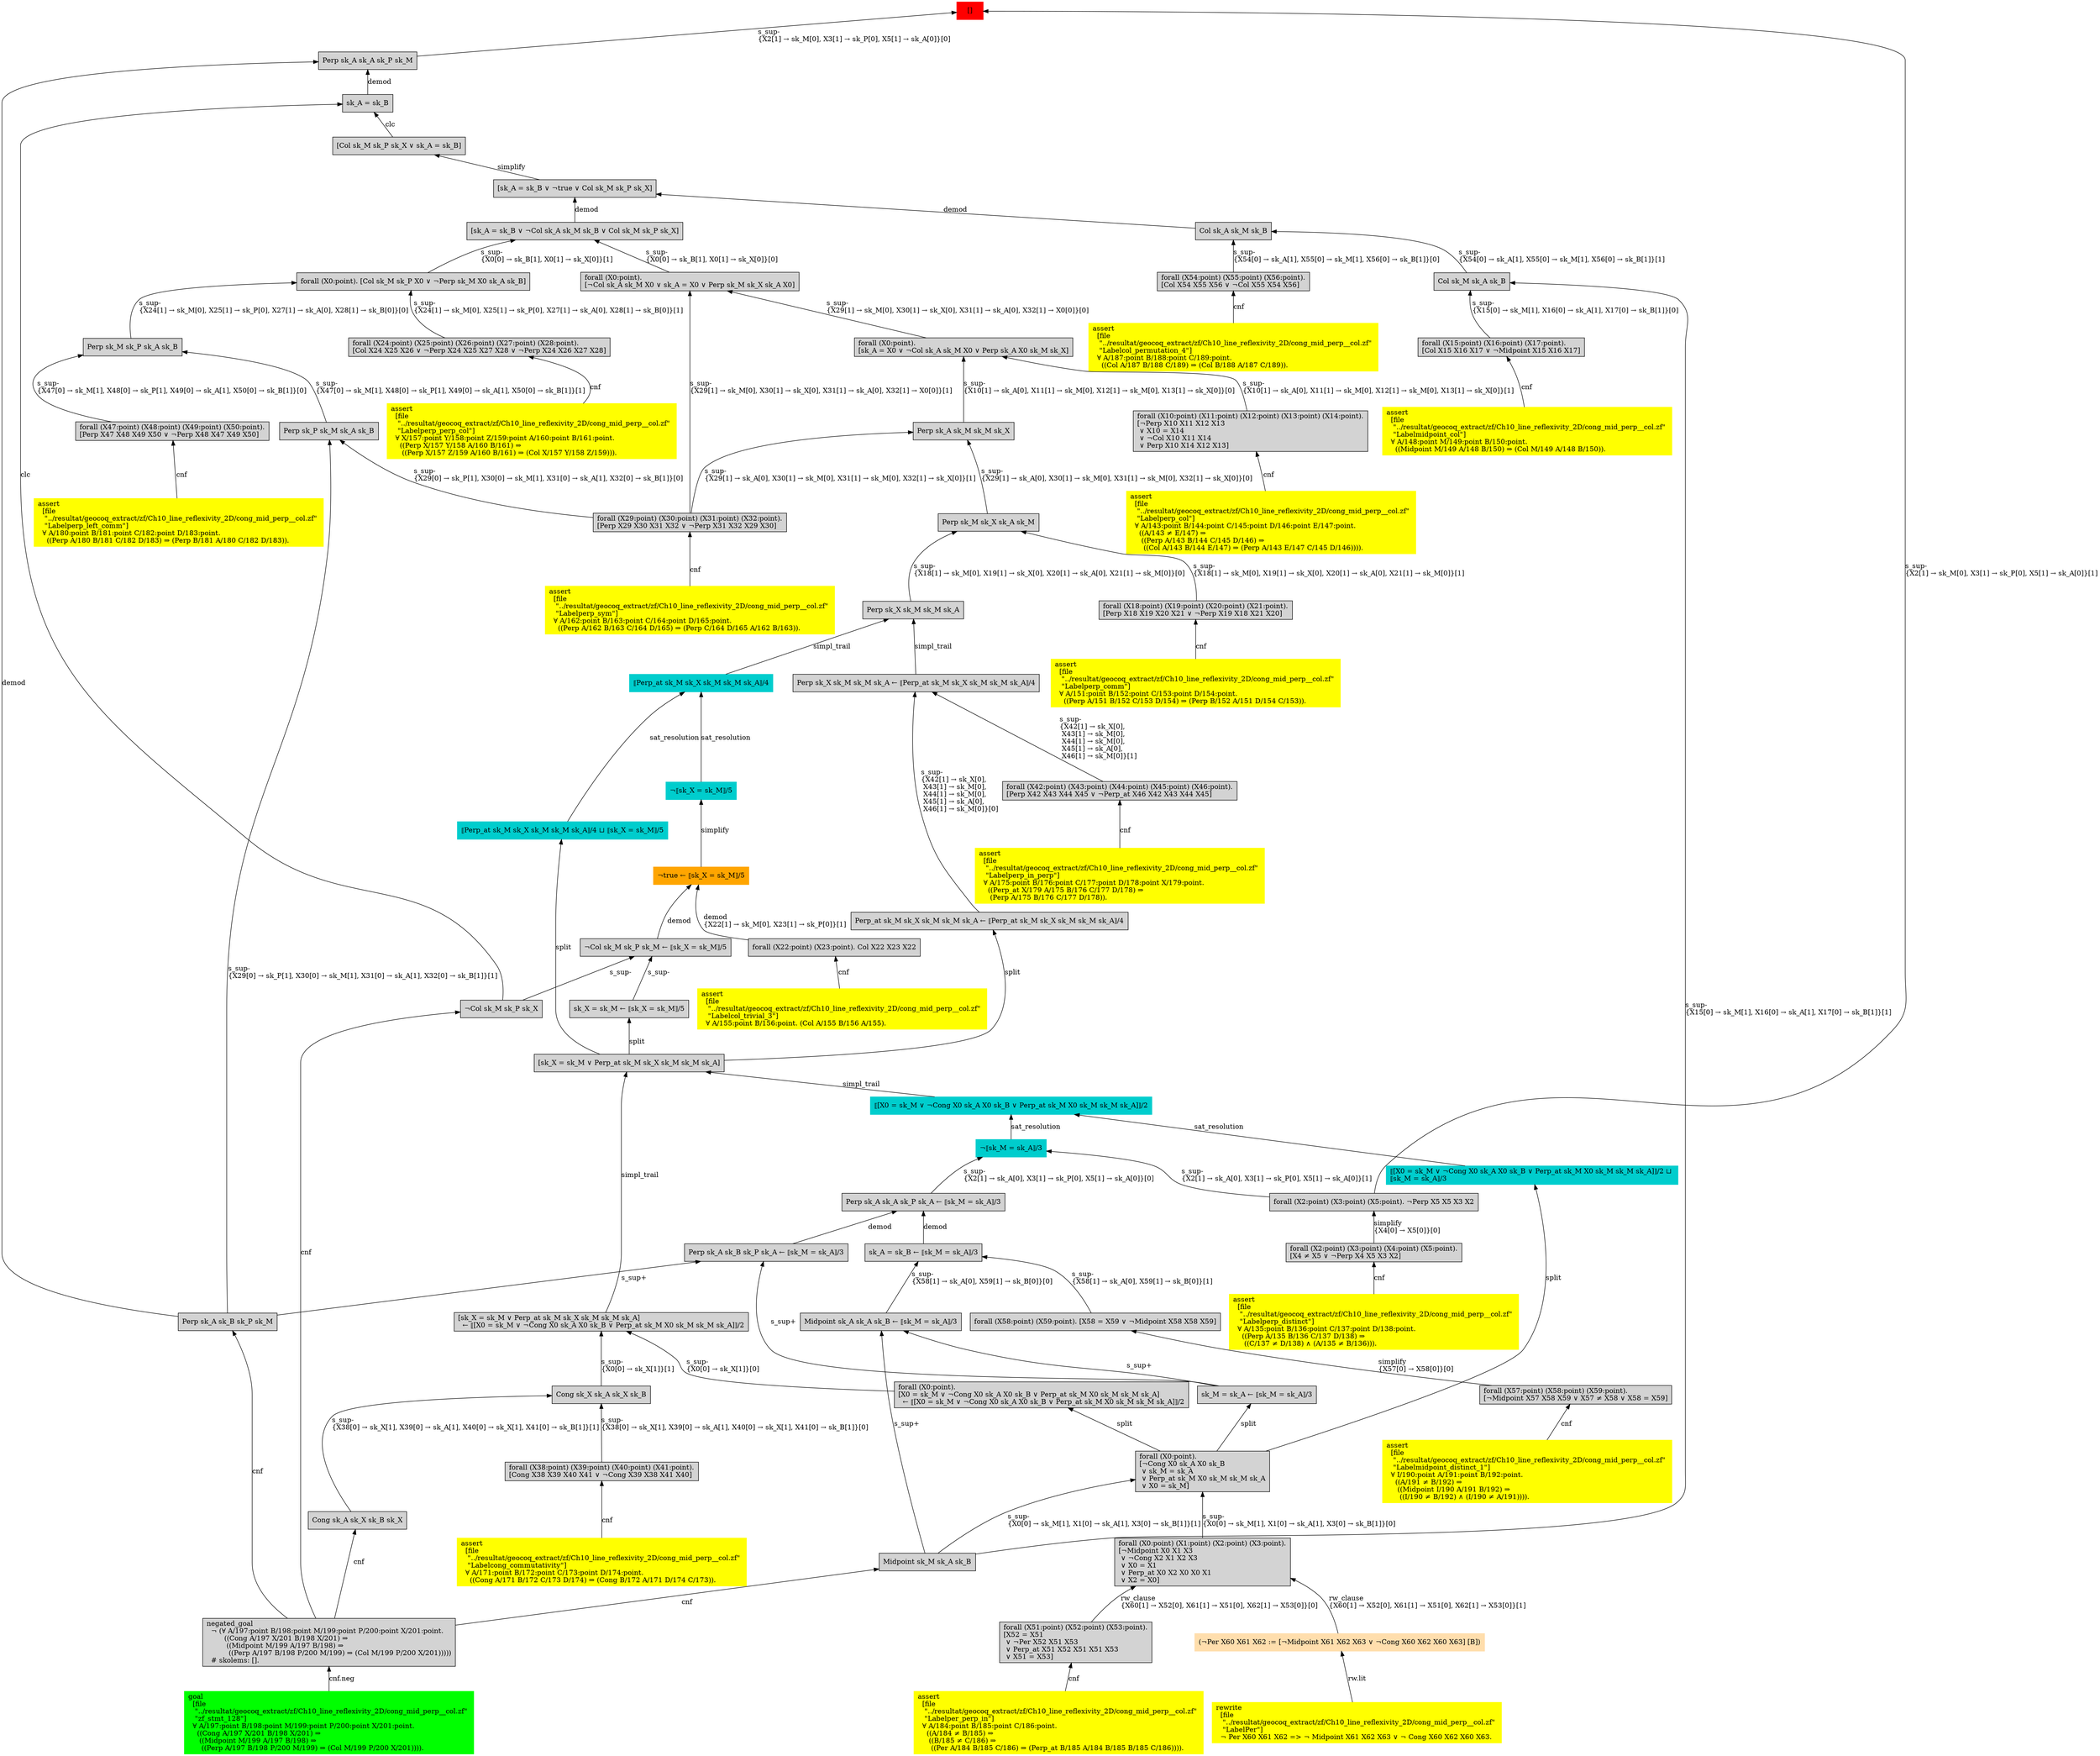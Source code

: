 digraph "unsat_graph" {
  vertex_0 [color=red, label="[]", shape=box, style=filled];
  vertex_0 -> vertex_1 [label="s_sup-\l\{X2[1] → sk_M[0], X3[1] → sk_P[0], X5[1] → sk_A[0]\}[1]\l", dir="back"];
  vertex_1 [shape=box, label="forall (X2:point) (X3:point) (X5:point). ¬Perp X5 X5 X3 X2\l", style=filled];
  vertex_1 -> vertex_2 [label="simplify\l\{X4[0] → X5[0]\}[0]\l", dir="back"];
  vertex_2 [shape=box, label="forall (X2:point) (X3:point) (X4:point) (X5:point).\l[X4 ≠ X5 ∨ ¬Perp X4 X5 X3 X2]\l", style=filled];
  vertex_2 -> vertex_3 [label="cnf", dir="back"];
  vertex_3 [color=yellow, shape=box, label="assert\l  [file\l   \"../resultat/geocoq_extract/zf/Ch10_line_reflexivity_2D/cong_mid_perp__col.zf\" \l   \"Labelperp_distinct\"]\l  ∀ A/135:point B/136:point C/137:point D/138:point.\l    ((Perp A/135 B/136 C/137 D/138) ⇒\l     ((C/137 ≠ D/138) ∧ (A/135 ≠ B/136))).\l", style=filled];
  vertex_0 -> vertex_4 [label="s_sup-\l\{X2[1] → sk_M[0], X3[1] → sk_P[0], X5[1] → sk_A[0]\}[0]\l", dir="back"];
  vertex_4 [shape=box, label="Perp sk_A sk_A sk_P sk_M\l", style=filled];
  vertex_4 -> vertex_5 [label="demod", dir="back"];
  vertex_5 [shape=box, label="sk_A = sk_B\l", style=filled];
  vertex_5 -> vertex_6 [label="clc", dir="back"];
  vertex_6 [shape=box, label="¬Col sk_M sk_P sk_X\l", style=filled];
  vertex_6 -> vertex_7 [label="cnf", dir="back"];
  vertex_7 [shape=box, label="negated_goal\l  ¬ (∀ A/197:point B/198:point M/199:point P/200:point X/201:point.\l        ((Cong A/197 X/201 B/198 X/201) ⇒\l         ((Midpoint M/199 A/197 B/198) ⇒\l          ((Perp A/197 B/198 P/200 M/199) ⇒ (Col M/199 P/200 X/201)))))\l  # skolems: [].\l", style=filled];
  vertex_7 -> vertex_8 [label="cnf.neg", dir="back"];
  vertex_8 [color=green, shape=box, label="goal\l  [file\l   \"../resultat/geocoq_extract/zf/Ch10_line_reflexivity_2D/cong_mid_perp__col.zf\" \l   \"zf_stmt_128\"]\l  ∀ A/197:point B/198:point M/199:point P/200:point X/201:point.\l    ((Cong A/197 X/201 B/198 X/201) ⇒\l     ((Midpoint M/199 A/197 B/198) ⇒\l      ((Perp A/197 B/198 P/200 M/199) ⇒ (Col M/199 P/200 X/201)))).\l", style=filled];
  vertex_5 -> vertex_9 [label="clc", dir="back"];
  vertex_9 [shape=box, label="[Col sk_M sk_P sk_X ∨ sk_A = sk_B]\l", style=filled];
  vertex_9 -> vertex_10 [label="simplify", dir="back"];
  vertex_10 [shape=box, label="[sk_A = sk_B ∨ ¬true ∨ Col sk_M sk_P sk_X]\l", style=filled];
  vertex_10 -> vertex_11 [label="demod", dir="back"];
  vertex_11 [shape=box, label="Col sk_A sk_M sk_B\l", style=filled];
  vertex_11 -> vertex_12 [label="s_sup-\l\{X54[0] → sk_A[1], X55[0] → sk_M[1], X56[0] → sk_B[1]\}[0]\l", dir="back"];
  vertex_12 [shape=box, label="forall (X54:point) (X55:point) (X56:point).\l[Col X54 X55 X56 ∨ ¬Col X55 X54 X56]\l", style=filled];
  vertex_12 -> vertex_13 [label="cnf", dir="back"];
  vertex_13 [color=yellow, shape=box, label="assert\l  [file\l   \"../resultat/geocoq_extract/zf/Ch10_line_reflexivity_2D/cong_mid_perp__col.zf\" \l   \"Labelcol_permutation_4\"]\l  ∀ A/187:point B/188:point C/189:point.\l    ((Col A/187 B/188 C/189) ⇒ (Col B/188 A/187 C/189)).\l", style=filled];
  vertex_11 -> vertex_14 [label="s_sup-\l\{X54[0] → sk_A[1], X55[0] → sk_M[1], X56[0] → sk_B[1]\}[1]\l", dir="back"];
  vertex_14 [shape=box, label="Col sk_M sk_A sk_B\l", style=filled];
  vertex_14 -> vertex_15 [label="s_sup-\l\{X15[0] → sk_M[1], X16[0] → sk_A[1], X17[0] → sk_B[1]\}[0]\l", dir="back"];
  vertex_15 [shape=box, label="forall (X15:point) (X16:point) (X17:point).\l[Col X15 X16 X17 ∨ ¬Midpoint X15 X16 X17]\l", style=filled];
  vertex_15 -> vertex_16 [label="cnf", dir="back"];
  vertex_16 [color=yellow, shape=box, label="assert\l  [file\l   \"../resultat/geocoq_extract/zf/Ch10_line_reflexivity_2D/cong_mid_perp__col.zf\" \l   \"Labelmidpoint_col\"]\l  ∀ A/148:point M/149:point B/150:point.\l    ((Midpoint M/149 A/148 B/150) ⇒ (Col M/149 A/148 B/150)).\l", style=filled];
  vertex_14 -> vertex_17 [label="s_sup-\l\{X15[0] → sk_M[1], X16[0] → sk_A[1], X17[0] → sk_B[1]\}[1]\l", dir="back"];
  vertex_17 [shape=box, label="Midpoint sk_M sk_A sk_B\l", style=filled];
  vertex_17 -> vertex_7 [label="cnf", dir="back"];
  vertex_10 -> vertex_18 [label="demod", dir="back"];
  vertex_18 [shape=box, label="[sk_A = sk_B ∨ ¬Col sk_A sk_M sk_B ∨ Col sk_M sk_P sk_X]\l", style=filled];
  vertex_18 -> vertex_19 [label="s_sup-\l\{X0[0] → sk_B[1], X0[1] → sk_X[0]\}[1]\l", dir="back"];
  vertex_19 [shape=box, label="forall (X0:point). [Col sk_M sk_P X0 ∨ ¬Perp sk_M X0 sk_A sk_B]\l", style=filled];
  vertex_19 -> vertex_20 [label="s_sup-\l\{X24[1] → sk_M[0], X25[1] → sk_P[0], X27[1] → sk_A[0], X28[1] → sk_B[0]\}[1]\l", dir="back"];
  vertex_20 [shape=box, label="forall (X24:point) (X25:point) (X26:point) (X27:point) (X28:point).\l[Col X24 X25 X26 ∨ ¬Perp X24 X25 X27 X28 ∨ ¬Perp X24 X26 X27 X28]\l", style=filled];
  vertex_20 -> vertex_21 [label="cnf", dir="back"];
  vertex_21 [color=yellow, shape=box, label="assert\l  [file\l   \"../resultat/geocoq_extract/zf/Ch10_line_reflexivity_2D/cong_mid_perp__col.zf\" \l   \"Labelperp_perp_col\"]\l  ∀ X/157:point Y/158:point Z/159:point A/160:point B/161:point.\l    ((Perp X/157 Y/158 A/160 B/161) ⇒\l     ((Perp X/157 Z/159 A/160 B/161) ⇒ (Col X/157 Y/158 Z/159))).\l", style=filled];
  vertex_19 -> vertex_22 [label="s_sup-\l\{X24[1] → sk_M[0], X25[1] → sk_P[0], X27[1] → sk_A[0], X28[1] → sk_B[0]\}[0]\l", dir="back"];
  vertex_22 [shape=box, label="Perp sk_M sk_P sk_A sk_B\l", style=filled];
  vertex_22 -> vertex_23 [label="s_sup-\l\{X47[0] → sk_M[1], X48[0] → sk_P[1], X49[0] → sk_A[1], X50[0] → sk_B[1]\}[0]\l", dir="back"];
  vertex_23 [shape=box, label="forall (X47:point) (X48:point) (X49:point) (X50:point).\l[Perp X47 X48 X49 X50 ∨ ¬Perp X48 X47 X49 X50]\l", style=filled];
  vertex_23 -> vertex_24 [label="cnf", dir="back"];
  vertex_24 [color=yellow, shape=box, label="assert\l  [file\l   \"../resultat/geocoq_extract/zf/Ch10_line_reflexivity_2D/cong_mid_perp__col.zf\" \l   \"Labelperp_left_comm\"]\l  ∀ A/180:point B/181:point C/182:point D/183:point.\l    ((Perp A/180 B/181 C/182 D/183) ⇒ (Perp B/181 A/180 C/182 D/183)).\l", style=filled];
  vertex_22 -> vertex_25 [label="s_sup-\l\{X47[0] → sk_M[1], X48[0] → sk_P[1], X49[0] → sk_A[1], X50[0] → sk_B[1]\}[1]\l", dir="back"];
  vertex_25 [shape=box, label="Perp sk_P sk_M sk_A sk_B\l", style=filled];
  vertex_25 -> vertex_26 [label="s_sup-\l\{X29[0] → sk_P[1], X30[0] → sk_M[1], X31[0] → sk_A[1], X32[0] → sk_B[1]\}[0]\l", dir="back"];
  vertex_26 [shape=box, label="forall (X29:point) (X30:point) (X31:point) (X32:point).\l[Perp X29 X30 X31 X32 ∨ ¬Perp X31 X32 X29 X30]\l", style=filled];
  vertex_26 -> vertex_27 [label="cnf", dir="back"];
  vertex_27 [color=yellow, shape=box, label="assert\l  [file\l   \"../resultat/geocoq_extract/zf/Ch10_line_reflexivity_2D/cong_mid_perp__col.zf\" \l   \"Labelperp_sym\"]\l  ∀ A/162:point B/163:point C/164:point D/165:point.\l    ((Perp A/162 B/163 C/164 D/165) ⇒ (Perp C/164 D/165 A/162 B/163)).\l", style=filled];
  vertex_25 -> vertex_28 [label="s_sup-\l\{X29[0] → sk_P[1], X30[0] → sk_M[1], X31[0] → sk_A[1], X32[0] → sk_B[1]\}[1]\l", dir="back"];
  vertex_28 [shape=box, label="Perp sk_A sk_B sk_P sk_M\l", style=filled];
  vertex_28 -> vertex_7 [label="cnf", dir="back"];
  vertex_18 -> vertex_29 [label="s_sup-\l\{X0[0] → sk_B[1], X0[1] → sk_X[0]\}[0]\l", dir="back"];
  vertex_29 [shape=box, label="forall (X0:point).\l[¬Col sk_A sk_M X0 ∨ sk_A = X0 ∨ Perp sk_M sk_X sk_A X0]\l", style=filled];
  vertex_29 -> vertex_26 [label="s_sup-\l\{X29[1] → sk_M[0], X30[1] → sk_X[0], X31[1] → sk_A[0], X32[1] → X0[0]\}[1]\l", dir="back"];
  vertex_29 -> vertex_30 [label="s_sup-\l\{X29[1] → sk_M[0], X30[1] → sk_X[0], X31[1] → sk_A[0], X32[1] → X0[0]\}[0]\l", dir="back"];
  vertex_30 [shape=box, label="forall (X0:point).\l[sk_A = X0 ∨ ¬Col sk_A sk_M X0 ∨ Perp sk_A X0 sk_M sk_X]\l", style=filled];
  vertex_30 -> vertex_31 [label="s_sup-\l\{X10[1] → sk_A[0], X11[1] → sk_M[0], X12[1] → sk_M[0], X13[1] → sk_X[0]\}[1]\l", dir="back"];
  vertex_31 [shape=box, label="forall (X10:point) (X11:point) (X12:point) (X13:point) (X14:point).\l[¬Perp X10 X11 X12 X13\l ∨ X10 = X14\l ∨ ¬Col X10 X11 X14\l ∨ Perp X10 X14 X12 X13]\l", style=filled];
  vertex_31 -> vertex_32 [label="cnf", dir="back"];
  vertex_32 [color=yellow, shape=box, label="assert\l  [file\l   \"../resultat/geocoq_extract/zf/Ch10_line_reflexivity_2D/cong_mid_perp__col.zf\" \l   \"Labelperp_col\"]\l  ∀ A/143:point B/144:point C/145:point D/146:point E/147:point.\l    ((A/143 ≠ E/147) ⇒\l     ((Perp A/143 B/144 C/145 D/146) ⇒\l      ((Col A/143 B/144 E/147) ⇒ (Perp A/143 E/147 C/145 D/146)))).\l", style=filled];
  vertex_30 -> vertex_33 [label="s_sup-\l\{X10[1] → sk_A[0], X11[1] → sk_M[0], X12[1] → sk_M[0], X13[1] → sk_X[0]\}[0]\l", dir="back"];
  vertex_33 [shape=box, label="Perp sk_A sk_M sk_M sk_X\l", style=filled];
  vertex_33 -> vertex_26 [label="s_sup-\l\{X29[1] → sk_A[0], X30[1] → sk_M[0], X31[1] → sk_M[0], X32[1] → sk_X[0]\}[1]\l", dir="back"];
  vertex_33 -> vertex_34 [label="s_sup-\l\{X29[1] → sk_A[0], X30[1] → sk_M[0], X31[1] → sk_M[0], X32[1] → sk_X[0]\}[0]\l", dir="back"];
  vertex_34 [shape=box, label="Perp sk_M sk_X sk_A sk_M\l", style=filled];
  vertex_34 -> vertex_35 [label="s_sup-\l\{X18[1] → sk_M[0], X19[1] → sk_X[0], X20[1] → sk_A[0], X21[1] → sk_M[0]\}[1]\l", dir="back"];
  vertex_35 [shape=box, label="forall (X18:point) (X19:point) (X20:point) (X21:point).\l[Perp X18 X19 X20 X21 ∨ ¬Perp X19 X18 X21 X20]\l", style=filled];
  vertex_35 -> vertex_36 [label="cnf", dir="back"];
  vertex_36 [color=yellow, shape=box, label="assert\l  [file\l   \"../resultat/geocoq_extract/zf/Ch10_line_reflexivity_2D/cong_mid_perp__col.zf\" \l   \"Labelperp_comm\"]\l  ∀ A/151:point B/152:point C/153:point D/154:point.\l    ((Perp A/151 B/152 C/153 D/154) ⇒ (Perp B/152 A/151 D/154 C/153)).\l", style=filled];
  vertex_34 -> vertex_37 [label="s_sup-\l\{X18[1] → sk_M[0], X19[1] → sk_X[0], X20[1] → sk_A[0], X21[1] → sk_M[0]\}[0]\l", dir="back"];
  vertex_37 [shape=box, label="Perp sk_X sk_M sk_M sk_A\l", style=filled];
  vertex_37 -> vertex_38 [label="simpl_trail", dir="back"];
  vertex_38 [color=cyan3, shape=box, label="⟦Perp_at sk_M sk_X sk_M sk_M sk_A⟧/4\l", style=filled];
  vertex_38 -> vertex_39 [label="sat_resolution", dir="back"];
  vertex_39 [color=cyan3, shape=box, label="¬⟦sk_X = sk_M⟧/5\l", style=filled];
  vertex_39 -> vertex_40 [label="simplify", dir="back"];
  vertex_40 [color=orange, shape=box, label="¬true ← ⟦sk_X = sk_M⟧/5\l", style=filled];
  vertex_40 -> vertex_41 [label="demod\l\{X22[1] → sk_M[0], X23[1] → sk_P[0]\}[1]\l", dir="back"];
  vertex_41 [shape=box, label="forall (X22:point) (X23:point). Col X22 X23 X22\l", style=filled];
  vertex_41 -> vertex_42 [label="cnf", dir="back"];
  vertex_42 [color=yellow, shape=box, label="assert\l  [file\l   \"../resultat/geocoq_extract/zf/Ch10_line_reflexivity_2D/cong_mid_perp__col.zf\" \l   \"Labelcol_trivial_3\"]\l  ∀ A/155:point B/156:point. (Col A/155 B/156 A/155).\l", style=filled];
  vertex_40 -> vertex_43 [label="demod", dir="back"];
  vertex_43 [shape=box, label="¬Col sk_M sk_P sk_M ← ⟦sk_X = sk_M⟧/5\l", style=filled];
  vertex_43 -> vertex_6 [label="s_sup-\l", dir="back"];
  vertex_43 -> vertex_44 [label="s_sup-\l", dir="back"];
  vertex_44 [shape=box, label="sk_X = sk_M ← ⟦sk_X = sk_M⟧/5\l", style=filled];
  vertex_44 -> vertex_45 [label="split", dir="back"];
  vertex_45 [shape=box, label="[sk_X = sk_M ∨ Perp_at sk_M sk_X sk_M sk_M sk_A]\l", style=filled];
  vertex_45 -> vertex_46 [label="simpl_trail", dir="back"];
  vertex_46 [color=cyan3, shape=box, label="⟦[X0 = sk_M ∨ ¬Cong X0 sk_A X0 sk_B ∨ Perp_at sk_M X0 sk_M sk_M sk_A]⟧/2\l", style=filled];
  vertex_46 -> vertex_47 [label="sat_resolution", dir="back"];
  vertex_47 [color=cyan3, shape=box, label="¬⟦sk_M = sk_A⟧/3\l", style=filled];
  vertex_47 -> vertex_1 [label="s_sup-\l\{X2[1] → sk_A[0], X3[1] → sk_P[0], X5[1] → sk_A[0]\}[1]\l", dir="back"];
  vertex_47 -> vertex_48 [label="s_sup-\l\{X2[1] → sk_A[0], X3[1] → sk_P[0], X5[1] → sk_A[0]\}[0]\l", dir="back"];
  vertex_48 [shape=box, label="Perp sk_A sk_A sk_P sk_A ← ⟦sk_M = sk_A⟧/3\l", style=filled];
  vertex_48 -> vertex_49 [label="demod", dir="back"];
  vertex_49 [shape=box, label="sk_A = sk_B ← ⟦sk_M = sk_A⟧/3\l", style=filled];
  vertex_49 -> vertex_50 [label="s_sup-\l\{X58[1] → sk_A[0], X59[1] → sk_B[0]\}[1]\l", dir="back"];
  vertex_50 [shape=box, label="forall (X58:point) (X59:point). [X58 = X59 ∨ ¬Midpoint X58 X58 X59]\l", style=filled];
  vertex_50 -> vertex_51 [label="simplify\l\{X57[0] → X58[0]\}[0]\l", dir="back"];
  vertex_51 [shape=box, label="forall (X57:point) (X58:point) (X59:point).\l[¬Midpoint X57 X58 X59 ∨ X57 ≠ X58 ∨ X58 = X59]\l", style=filled];
  vertex_51 -> vertex_52 [label="cnf", dir="back"];
  vertex_52 [color=yellow, shape=box, label="assert\l  [file\l   \"../resultat/geocoq_extract/zf/Ch10_line_reflexivity_2D/cong_mid_perp__col.zf\" \l   \"Labelmidpoint_distinct_1\"]\l  ∀ I/190:point A/191:point B/192:point.\l    ((A/191 ≠ B/192) ⇒\l     ((Midpoint I/190 A/191 B/192) ⇒\l      ((I/190 ≠ B/192) ∧ (I/190 ≠ A/191)))).\l", style=filled];
  vertex_49 -> vertex_53 [label="s_sup-\l\{X58[1] → sk_A[0], X59[1] → sk_B[0]\}[0]\l", dir="back"];
  vertex_53 [shape=box, label="Midpoint sk_A sk_A sk_B ← ⟦sk_M = sk_A⟧/3\l", style=filled];
  vertex_53 -> vertex_17 [label="s_sup+\l", dir="back"];
  vertex_53 -> vertex_54 [label="s_sup+\l", dir="back"];
  vertex_54 [shape=box, label="sk_M = sk_A ← ⟦sk_M = sk_A⟧/3\l", style=filled];
  vertex_54 -> vertex_55 [label="split", dir="back"];
  vertex_55 [shape=box, label="forall (X0:point).\l[¬Cong X0 sk_A X0 sk_B\l ∨ sk_M = sk_A\l ∨ Perp_at sk_M X0 sk_M sk_M sk_A\l ∨ X0 = sk_M]\l", style=filled];
  vertex_55 -> vertex_56 [label="s_sup-\l\{X0[0] → sk_M[1], X1[0] → sk_A[1], X3[0] → sk_B[1]\}[0]\l", dir="back"];
  vertex_56 [shape=box, label="forall (X0:point) (X1:point) (X2:point) (X3:point).\l[¬Midpoint X0 X1 X3\l ∨ ¬Cong X2 X1 X2 X3\l ∨ X0 = X1\l ∨ Perp_at X0 X2 X0 X0 X1\l ∨ X2 = X0]\l", style=filled];
  vertex_56 -> vertex_57 [label="rw_clause\l\{X60[1] → X52[0], X61[1] → X51[0], X62[1] → X53[0]\}[1]\l", dir="back"];
  vertex_57 [color=navajowhite, shape=box, label="(¬Per X60 X61 X62 := [¬Midpoint X61 X62 X63 ∨ ¬Cong X60 X62 X60 X63] [B])\l", style=filled];
  vertex_57 -> vertex_58 [label="rw.lit", dir="back"];
  vertex_58 [color=yellow, shape=box, label="rewrite\l  [file\l   \"../resultat/geocoq_extract/zf/Ch10_line_reflexivity_2D/cong_mid_perp__col.zf\" \l   \"LabelPer\"]\l  ¬ Per X60 X61 X62 =\> ¬ Midpoint X61 X62 X63 ∨ ¬ Cong X60 X62 X60 X63.\l", style=filled];
  vertex_56 -> vertex_59 [label="rw_clause\l\{X60[1] → X52[0], X61[1] → X51[0], X62[1] → X53[0]\}[0]\l", dir="back"];
  vertex_59 [shape=box, label="forall (X51:point) (X52:point) (X53:point).\l[X52 = X51\l ∨ ¬Per X52 X51 X53\l ∨ Perp_at X51 X52 X51 X51 X53\l ∨ X51 = X53]\l", style=filled];
  vertex_59 -> vertex_60 [label="cnf", dir="back"];
  vertex_60 [color=yellow, shape=box, label="assert\l  [file\l   \"../resultat/geocoq_extract/zf/Ch10_line_reflexivity_2D/cong_mid_perp__col.zf\" \l   \"Labelper_perp_in\"]\l  ∀ A/184:point B/185:point C/186:point.\l    ((A/184 ≠ B/185) ⇒\l     ((B/185 ≠ C/186) ⇒\l      ((Per A/184 B/185 C/186) ⇒ (Perp_at B/185 A/184 B/185 B/185 C/186)))).\l", style=filled];
  vertex_55 -> vertex_17 [label="s_sup-\l\{X0[0] → sk_M[1], X1[0] → sk_A[1], X3[0] → sk_B[1]\}[1]\l", dir="back"];
  vertex_48 -> vertex_61 [label="demod", dir="back"];
  vertex_61 [shape=box, label="Perp sk_A sk_B sk_P sk_A ← ⟦sk_M = sk_A⟧/3\l", style=filled];
  vertex_61 -> vertex_28 [label="s_sup+\l", dir="back"];
  vertex_61 -> vertex_54 [label="s_sup+\l", dir="back"];
  vertex_46 -> vertex_62 [label="sat_resolution", dir="back"];
  vertex_62 [color=cyan3, shape=box, label="⟦[X0 = sk_M ∨ ¬Cong X0 sk_A X0 sk_B ∨ Perp_at sk_M X0 sk_M sk_M sk_A]⟧/2 ⊔ \l⟦sk_M = sk_A⟧/3\l", style=filled];
  vertex_62 -> vertex_55 [label="split", dir="back"];
  vertex_45 -> vertex_63 [label="simpl_trail", dir="back"];
  vertex_63 [shape=box, label="[sk_X = sk_M ∨ Perp_at sk_M sk_X sk_M sk_M sk_A]\l  ← ⟦[X0 = sk_M ∨ ¬Cong X0 sk_A X0 sk_B ∨ Perp_at sk_M X0 sk_M sk_M sk_A]⟧/2\l", style=filled];
  vertex_63 -> vertex_64 [label="s_sup-\l\{X0[0] → sk_X[1]\}[0]\l", dir="back"];
  vertex_64 [shape=box, label="forall (X0:point).\l[X0 = sk_M ∨ ¬Cong X0 sk_A X0 sk_B ∨ Perp_at sk_M X0 sk_M sk_M sk_A]\l  ← ⟦[X0 = sk_M ∨ ¬Cong X0 sk_A X0 sk_B ∨ Perp_at sk_M X0 sk_M sk_M sk_A]⟧/2\l", style=filled];
  vertex_64 -> vertex_55 [label="split", dir="back"];
  vertex_63 -> vertex_65 [label="s_sup-\l\{X0[0] → sk_X[1]\}[1]\l", dir="back"];
  vertex_65 [shape=box, label="Cong sk_X sk_A sk_X sk_B\l", style=filled];
  vertex_65 -> vertex_66 [label="s_sup-\l\{X38[0] → sk_X[1], X39[0] → sk_A[1], X40[0] → sk_X[1], X41[0] → sk_B[1]\}[0]\l", dir="back"];
  vertex_66 [shape=box, label="forall (X38:point) (X39:point) (X40:point) (X41:point).\l[Cong X38 X39 X40 X41 ∨ ¬Cong X39 X38 X41 X40]\l", style=filled];
  vertex_66 -> vertex_67 [label="cnf", dir="back"];
  vertex_67 [color=yellow, shape=box, label="assert\l  [file\l   \"../resultat/geocoq_extract/zf/Ch10_line_reflexivity_2D/cong_mid_perp__col.zf\" \l   \"Labelcong_commutativity\"]\l  ∀ A/171:point B/172:point C/173:point D/174:point.\l    ((Cong A/171 B/172 C/173 D/174) ⇒ (Cong B/172 A/171 D/174 C/173)).\l", style=filled];
  vertex_65 -> vertex_68 [label="s_sup-\l\{X38[0] → sk_X[1], X39[0] → sk_A[1], X40[0] → sk_X[1], X41[0] → sk_B[1]\}[1]\l", dir="back"];
  vertex_68 [shape=box, label="Cong sk_A sk_X sk_B sk_X\l", style=filled];
  vertex_68 -> vertex_7 [label="cnf", dir="back"];
  vertex_38 -> vertex_69 [label="sat_resolution", dir="back"];
  vertex_69 [color=cyan3, shape=box, label="⟦Perp_at sk_M sk_X sk_M sk_M sk_A⟧/4 ⊔ ⟦sk_X = sk_M⟧/5\l", style=filled];
  vertex_69 -> vertex_45 [label="split", dir="back"];
  vertex_37 -> vertex_70 [label="simpl_trail", dir="back"];
  vertex_70 [shape=box, label="Perp sk_X sk_M sk_M sk_A ← ⟦Perp_at sk_M sk_X sk_M sk_M sk_A⟧/4\l", style=filled];
  vertex_70 -> vertex_71 [label="s_sup-\l\{X42[1] → sk_X[0], \l X43[1] → sk_M[0], \l X44[1] → sk_M[0], \l X45[1] → sk_A[0], \l X46[1] → sk_M[0]\}[1]\l", dir="back"];
  vertex_71 [shape=box, label="forall (X42:point) (X43:point) (X44:point) (X45:point) (X46:point).\l[Perp X42 X43 X44 X45 ∨ ¬Perp_at X46 X42 X43 X44 X45]\l", style=filled];
  vertex_71 -> vertex_72 [label="cnf", dir="back"];
  vertex_72 [color=yellow, shape=box, label="assert\l  [file\l   \"../resultat/geocoq_extract/zf/Ch10_line_reflexivity_2D/cong_mid_perp__col.zf\" \l   \"Labelperp_in_perp\"]\l  ∀ A/175:point B/176:point C/177:point D/178:point X/179:point.\l    ((Perp_at X/179 A/175 B/176 C/177 D/178) ⇒\l     (Perp A/175 B/176 C/177 D/178)).\l", style=filled];
  vertex_70 -> vertex_73 [label="s_sup-\l\{X42[1] → sk_X[0], \l X43[1] → sk_M[0], \l X44[1] → sk_M[0], \l X45[1] → sk_A[0], \l X46[1] → sk_M[0]\}[0]\l", dir="back"];
  vertex_73 [shape=box, label="Perp_at sk_M sk_X sk_M sk_M sk_A ← ⟦Perp_at sk_M sk_X sk_M sk_M sk_A⟧/4\l", style=filled];
  vertex_73 -> vertex_45 [label="split", dir="back"];
  vertex_4 -> vertex_28 [label="demod", dir="back"];
  }



